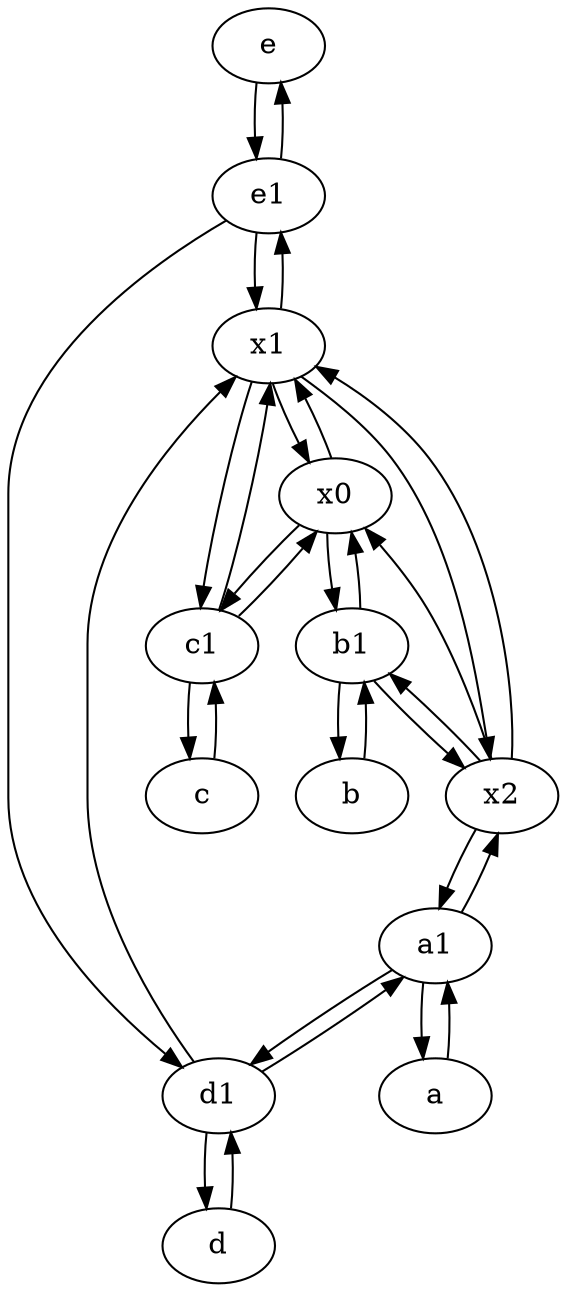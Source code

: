 digraph  {
	e [pos="30,50!"];
	d1 [pos="25,30!"];
	x0;
	a [pos="40,10!"];
	c1 [pos="30,15!"];
	e1 [pos="25,45!"];
	c [pos="20,10!"];
	a1 [pos="40,15!"];
	x1;
	d [pos="20,30!"];
	b [pos="50,20!"];
	x2;
	b1 [pos="45,20!"];
	e -> e1;
	x2 -> b1;
	c1 -> c;
	b1 -> b;
	e1 -> x1;
	x1 -> x2;
	x0 -> b1;
	x1 -> e1;
	x2 -> x1;
	x2 -> x0;
	a1 -> a;
	x1 -> x0;
	b1 -> x2;
	d1 -> x1;
	c -> c1;
	d1 -> a1;
	b1 -> x0;
	x2 -> a1;
	a1 -> d1;
	b -> b1;
	e1 -> e;
	d -> d1;
	x1 -> c1;
	c1 -> x0;
	a1 -> x2;
	c1 -> x1;
	x0 -> x1;
	a -> a1;
	d1 -> d;
	x0 -> c1;
	e1 -> d1;

	}
